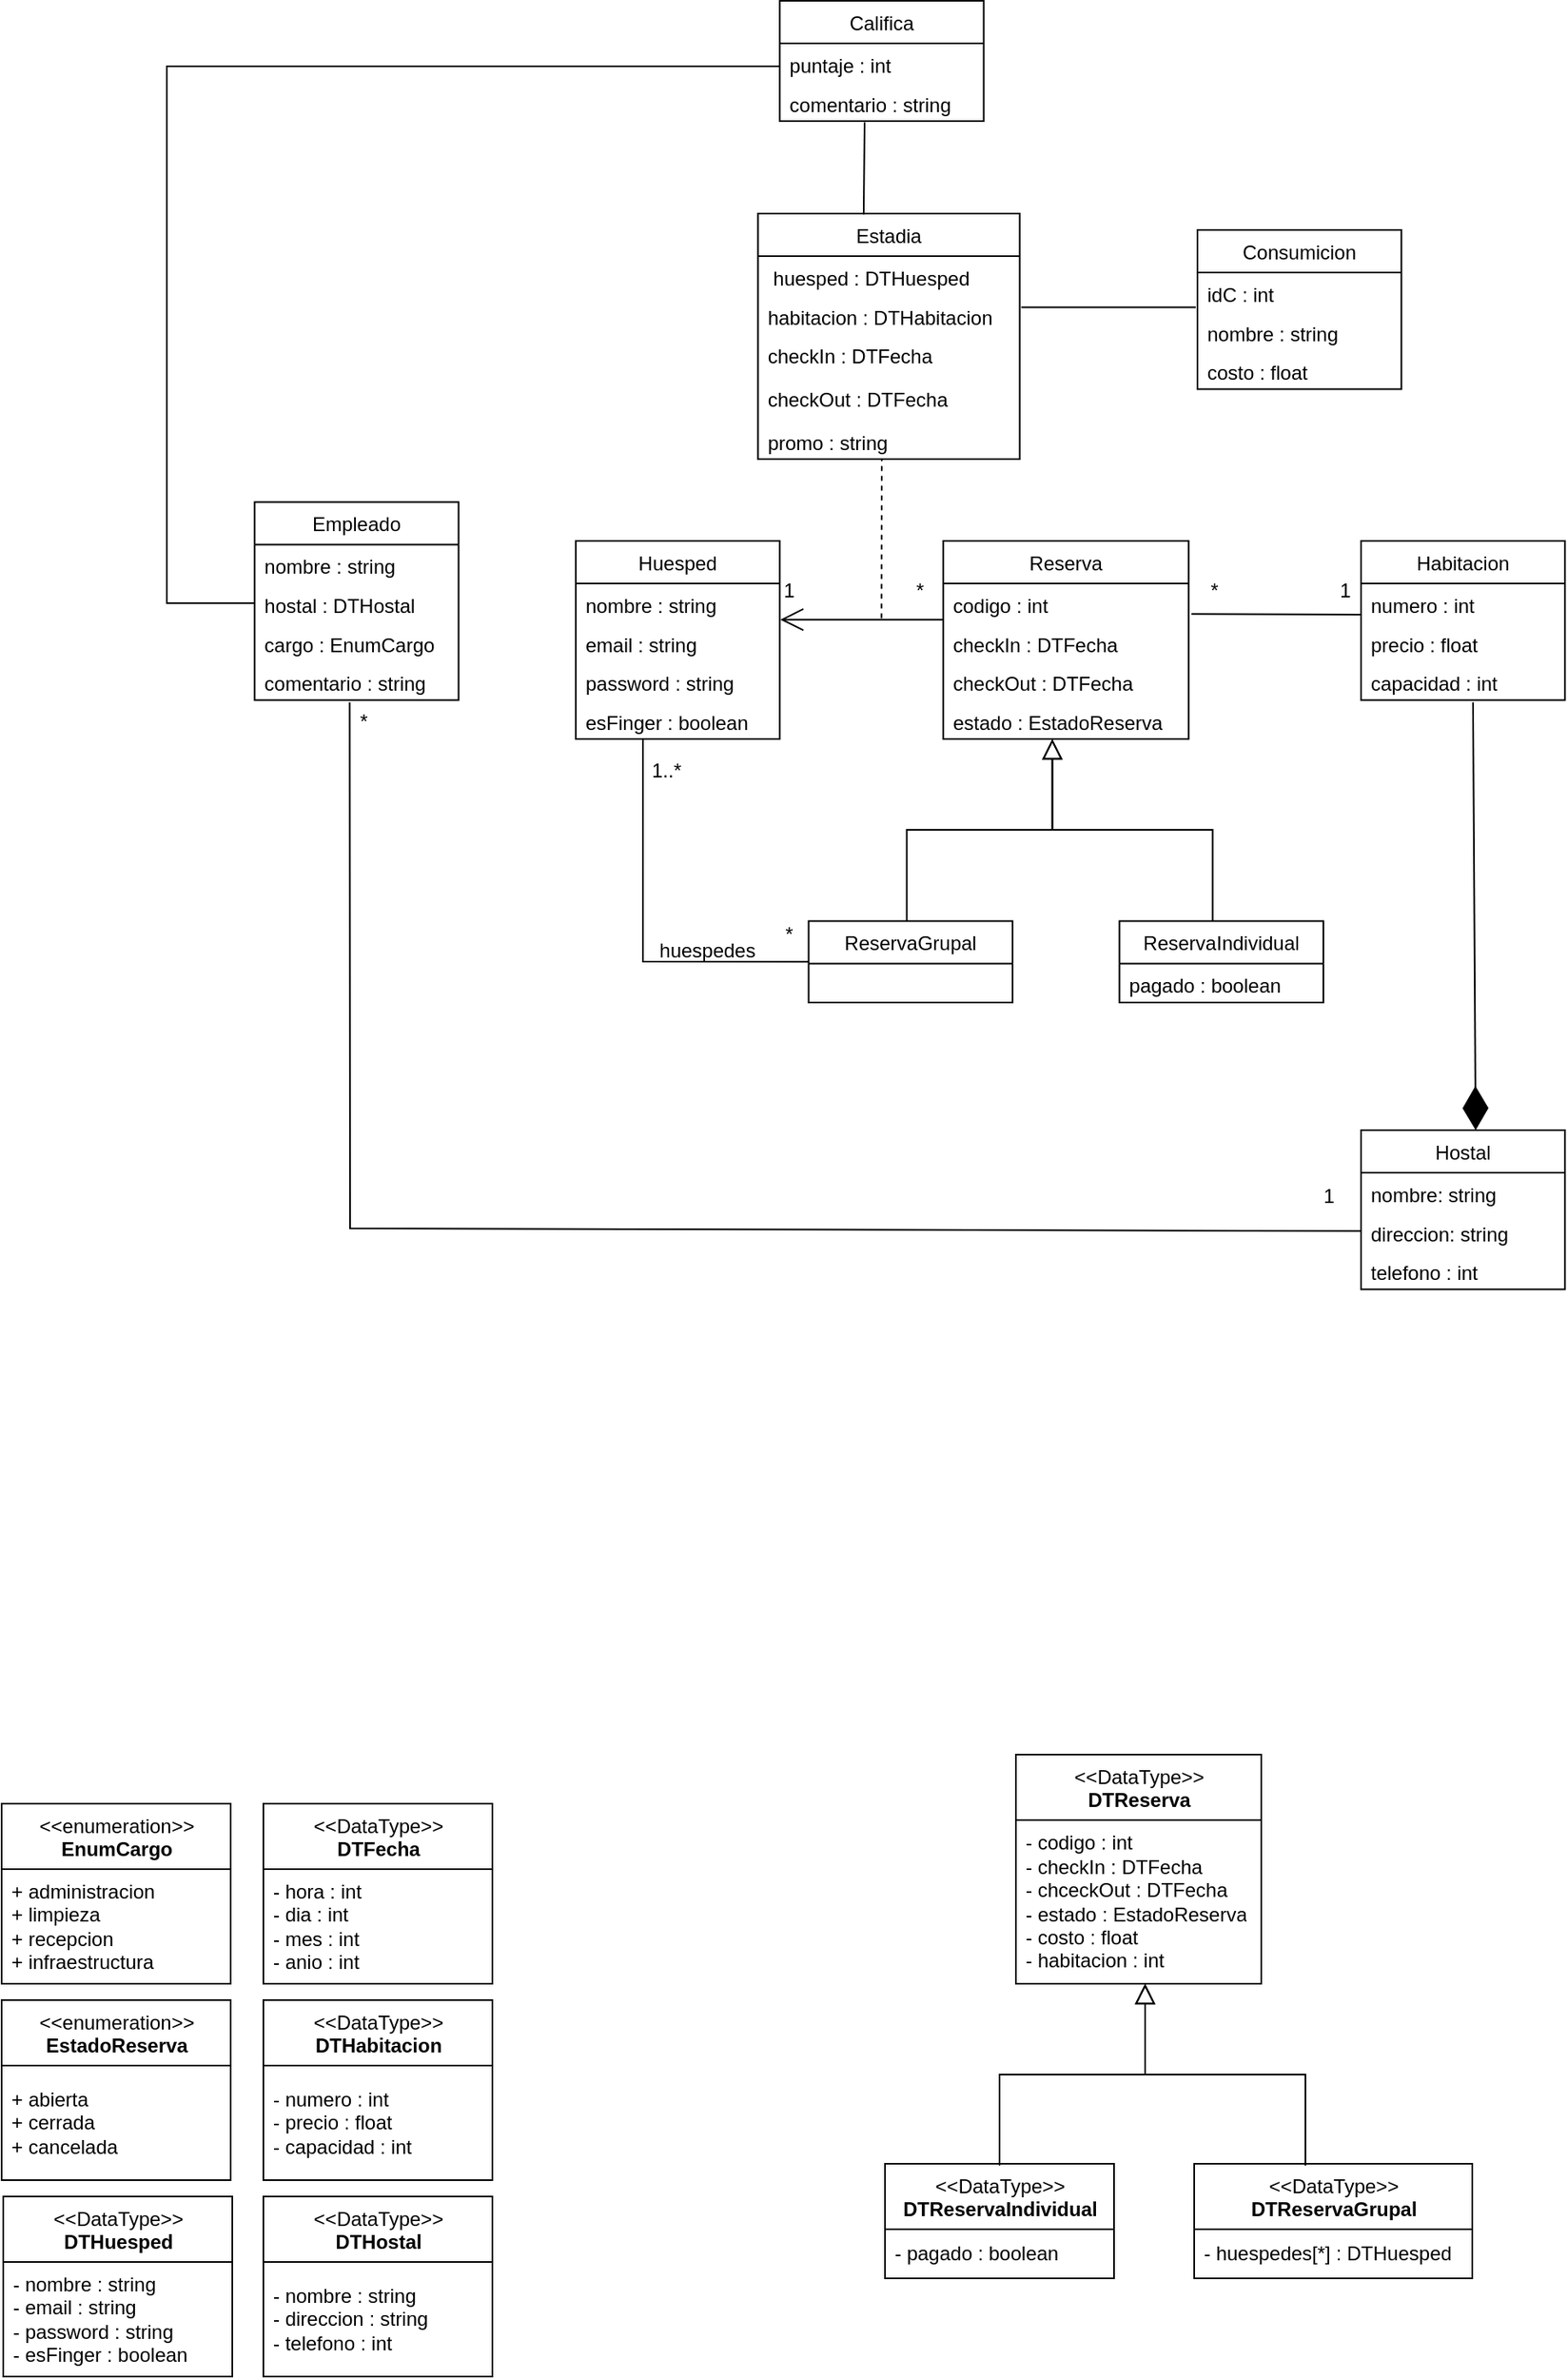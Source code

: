<mxfile version="11.2.4" type="device" pages="1"><diagram id="C5RBs43oDa-KdzZeNtuy" name="Page-1"><mxGraphModel dx="1551" dy="1169" grid="1" gridSize="10" guides="1" tooltips="1" connect="1" arrows="1" fold="1" page="1" pageScale="1" pageWidth="1169" pageHeight="827" math="0" shadow="0"><root><mxCell id="WIyWlLk6GJQsqaUBKTNV-0"/><mxCell id="WIyWlLk6GJQsqaUBKTNV-1" parent="WIyWlLk6GJQsqaUBKTNV-0"/><mxCell id="J6KuxhPzxnFBSm7LSDAW-1" value="&amp;lt;&amp;lt;DataType&amp;gt;&amp;gt;&lt;br&gt;&lt;b&gt;DTReserva&lt;/b&gt;" style="swimlane;fontStyle=0;align=center;verticalAlign=top;childLayout=stackLayout;horizontal=1;startSize=40;horizontalStack=0;resizeParent=1;resizeParentMax=0;resizeLast=0;collapsible=0;marginBottom=0;html=1;" parent="WIyWlLk6GJQsqaUBKTNV-1" vertex="1"><mxGeometry x="709" y="1100" width="150" height="140" as="geometry"/></mxCell><mxCell id="J6KuxhPzxnFBSm7LSDAW-2" value="&lt;div&gt;- codigo : int&lt;/div&gt;&lt;div&gt;- checkIn : DTFecha&lt;/div&gt;&lt;div&gt;- chceckOut : DTFecha&lt;/div&gt;&lt;div&gt;- estado : EstadoReserva&lt;br&gt;&lt;/div&gt;&lt;div&gt;- costo : float&lt;/div&gt;&lt;div&gt;- habitacion : int&lt;br&gt;&lt;/div&gt;" style="text;html=1;strokeColor=none;fillColor=none;align=left;verticalAlign=middle;spacingLeft=4;spacingRight=4;overflow=hidden;rotatable=0;points=[[0,0.5],[1,0.5]];portConstraint=eastwest;" parent="J6KuxhPzxnFBSm7LSDAW-1" vertex="1"><mxGeometry y="40" width="150" height="100" as="geometry"/></mxCell><mxCell id="J6KuxhPzxnFBSm7LSDAW-5" value="&amp;lt;&amp;lt;DataType&amp;gt;&amp;gt;&lt;br&gt;&lt;b&gt;DTReservaIndividual&lt;/b&gt;" style="swimlane;fontStyle=0;align=center;verticalAlign=top;childLayout=stackLayout;horizontal=1;startSize=40;horizontalStack=0;resizeParent=1;resizeParentMax=0;resizeLast=0;collapsible=0;marginBottom=0;html=1;" parent="WIyWlLk6GJQsqaUBKTNV-1" vertex="1"><mxGeometry x="629" y="1350" width="140" height="70" as="geometry"/></mxCell><mxCell id="J6KuxhPzxnFBSm7LSDAW-6" value="- pagado : boolean" style="text;html=1;strokeColor=none;fillColor=none;align=left;verticalAlign=middle;spacingLeft=4;spacingRight=4;overflow=hidden;rotatable=0;points=[[0,0.5],[1,0.5]];portConstraint=eastwest;" parent="J6KuxhPzxnFBSm7LSDAW-5" vertex="1"><mxGeometry y="40" width="140" height="30" as="geometry"/></mxCell><mxCell id="J6KuxhPzxnFBSm7LSDAW-7" value="&amp;lt;&amp;lt;DataType&amp;gt;&amp;gt;&lt;br&gt;&lt;b&gt;DTHabitacion&lt;/b&gt;" style="swimlane;fontStyle=0;align=center;verticalAlign=top;childLayout=stackLayout;horizontal=1;startSize=40;horizontalStack=0;resizeParent=1;resizeParentMax=0;resizeLast=0;collapsible=0;marginBottom=0;html=1;" parent="WIyWlLk6GJQsqaUBKTNV-1" vertex="1"><mxGeometry x="249" y="1250" width="140" height="110" as="geometry"/></mxCell><mxCell id="J6KuxhPzxnFBSm7LSDAW-8" value="&lt;div&gt;- numero : int&lt;/div&gt;&lt;div&gt;- precio : float&lt;/div&gt;&lt;div&gt;- capacidad : int&lt;br&gt;&lt;/div&gt;" style="text;html=1;strokeColor=none;fillColor=none;align=left;verticalAlign=middle;spacingLeft=4;spacingRight=4;overflow=hidden;rotatable=0;points=[[0,0.5],[1,0.5]];portConstraint=eastwest;" parent="J6KuxhPzxnFBSm7LSDAW-7" vertex="1"><mxGeometry y="40" width="140" height="70" as="geometry"/></mxCell><mxCell id="J6KuxhPzxnFBSm7LSDAW-11" value="&amp;lt;&amp;lt;enumeration&amp;gt;&amp;gt;&lt;br&gt;&lt;b&gt;EnumCargo&lt;/b&gt;" style="swimlane;fontStyle=0;align=center;verticalAlign=top;childLayout=stackLayout;horizontal=1;startSize=40;horizontalStack=0;resizeParent=1;resizeParentMax=0;resizeLast=0;collapsible=0;marginBottom=0;html=1;" parent="WIyWlLk6GJQsqaUBKTNV-1" vertex="1"><mxGeometry x="89" y="1130" width="140" height="110" as="geometry"/></mxCell><mxCell id="J6KuxhPzxnFBSm7LSDAW-12" value="&lt;div&gt;+ administracion&lt;/div&gt;&lt;div&gt;+ limpieza&lt;/div&gt;&lt;div&gt;+ recepcion&lt;/div&gt;&lt;div&gt;+ infraestructura&lt;br&gt;&lt;/div&gt;" style="text;html=1;strokeColor=none;fillColor=none;align=left;verticalAlign=middle;spacingLeft=4;spacingRight=4;overflow=hidden;rotatable=0;points=[[0,0.5],[1,0.5]];portConstraint=eastwest;" parent="J6KuxhPzxnFBSm7LSDAW-11" vertex="1"><mxGeometry y="40" width="140" height="70" as="geometry"/></mxCell><mxCell id="J6KuxhPzxnFBSm7LSDAW-13" value="&amp;lt;&amp;lt;enumeration&amp;gt;&amp;gt;&lt;br&gt;&lt;b&gt;EstadoReserva&lt;/b&gt;" style="swimlane;fontStyle=0;align=center;verticalAlign=top;childLayout=stackLayout;horizontal=1;startSize=40;horizontalStack=0;resizeParent=1;resizeParentMax=0;resizeLast=0;collapsible=0;marginBottom=0;html=1;" parent="WIyWlLk6GJQsqaUBKTNV-1" vertex="1"><mxGeometry x="89" y="1250" width="140" height="110" as="geometry"/></mxCell><mxCell id="J6KuxhPzxnFBSm7LSDAW-14" value="+ abierta&lt;div&gt;+ cerrada&lt;/div&gt;&lt;div&gt;+ cancelada&lt;br&gt;&lt;/div&gt;" style="text;html=1;strokeColor=none;fillColor=none;align=left;verticalAlign=middle;spacingLeft=4;spacingRight=4;overflow=hidden;rotatable=0;points=[[0,0.5],[1,0.5]];portConstraint=eastwest;" parent="J6KuxhPzxnFBSm7LSDAW-13" vertex="1"><mxGeometry y="40" width="140" height="70" as="geometry"/></mxCell><mxCell id="J6KuxhPzxnFBSm7LSDAW-15" value="&amp;lt;&amp;lt;DataType&amp;gt;&amp;gt;&lt;br&gt;&lt;b&gt;DTFecha&lt;/b&gt;" style="swimlane;fontStyle=0;align=center;verticalAlign=top;childLayout=stackLayout;horizontal=1;startSize=40;horizontalStack=0;resizeParent=1;resizeParentMax=0;resizeLast=0;collapsible=0;marginBottom=0;html=1;" parent="WIyWlLk6GJQsqaUBKTNV-1" vertex="1"><mxGeometry x="249" y="1130" width="140" height="110" as="geometry"/></mxCell><mxCell id="J6KuxhPzxnFBSm7LSDAW-16" value="&lt;div&gt;- hora : int&lt;/div&gt;&lt;div&gt;- dia : int&lt;/div&gt;&lt;div&gt;- mes : int &lt;/div&gt;&lt;div&gt;- anio : int&lt;br&gt;&lt;/div&gt;" style="text;html=1;strokeColor=none;fillColor=none;align=left;verticalAlign=middle;spacingLeft=4;spacingRight=4;overflow=hidden;rotatable=0;points=[[0,0.5],[1,0.5]];portConstraint=eastwest;" parent="J6KuxhPzxnFBSm7LSDAW-15" vertex="1"><mxGeometry y="40" width="140" height="70" as="geometry"/></mxCell><mxCell id="J6KuxhPzxnFBSm7LSDAW-17" value="&amp;lt;&amp;lt;DataType&amp;gt;&amp;gt;&lt;br&gt;&lt;b&gt;DTHuesped&lt;/b&gt;" style="swimlane;fontStyle=0;align=center;verticalAlign=top;childLayout=stackLayout;horizontal=1;startSize=40;horizontalStack=0;resizeParent=1;resizeParentMax=0;resizeLast=0;collapsible=0;marginBottom=0;html=1;" parent="WIyWlLk6GJQsqaUBKTNV-1" vertex="1"><mxGeometry x="90" y="1370" width="140" height="110" as="geometry"/></mxCell><mxCell id="J6KuxhPzxnFBSm7LSDAW-18" value="&lt;div&gt;- nombre : string&lt;br&gt;&lt;/div&gt;&lt;div&gt;- email : string&lt;/div&gt;&lt;div&gt;- password : string&lt;br&gt;&lt;/div&gt;&lt;div&gt;- esFinger : boolean&lt;br&gt;&lt;/div&gt;" style="text;html=1;strokeColor=none;fillColor=none;align=left;verticalAlign=middle;spacingLeft=4;spacingRight=4;overflow=hidden;rotatable=0;points=[[0,0.5],[1,0.5]];portConstraint=eastwest;" parent="J6KuxhPzxnFBSm7LSDAW-17" vertex="1"><mxGeometry y="40" width="140" height="70" as="geometry"/></mxCell><mxCell id="J6KuxhPzxnFBSm7LSDAW-19" value="&amp;lt;&amp;lt;DataType&amp;gt;&amp;gt;&lt;br&gt;&lt;b&gt;DTReservaGrupal&lt;/b&gt;" style="swimlane;fontStyle=0;align=center;verticalAlign=top;childLayout=stackLayout;horizontal=1;startSize=40;horizontalStack=0;resizeParent=1;resizeParentMax=0;resizeLast=0;collapsible=0;marginBottom=0;html=1;" parent="WIyWlLk6GJQsqaUBKTNV-1" vertex="1"><mxGeometry x="818" y="1350" width="170" height="70" as="geometry"/></mxCell><mxCell id="J6KuxhPzxnFBSm7LSDAW-20" value="- huespedes[*] : DTHuesped" style="text;html=1;strokeColor=none;fillColor=none;align=left;verticalAlign=middle;spacingLeft=4;spacingRight=4;overflow=hidden;rotatable=0;points=[[0,0.5],[1,0.5]];portConstraint=eastwest;" parent="J6KuxhPzxnFBSm7LSDAW-19" vertex="1"><mxGeometry y="40" width="170" height="30" as="geometry"/></mxCell><mxCell id="J6KuxhPzxnFBSm7LSDAW-21" value="" style="endArrow=block;endSize=10;endFill=0;shadow=0;strokeWidth=1;rounded=0;edgeStyle=elbowEdgeStyle;elbow=vertical;" parent="WIyWlLk6GJQsqaUBKTNV-1" edge="1"><mxGeometry width="160" relative="1" as="geometry"><mxPoint x="699.003" y="1351.152" as="sourcePoint"/><mxPoint x="788" y="1240" as="targetPoint"/></mxGeometry></mxCell><mxCell id="J6KuxhPzxnFBSm7LSDAW-22" value="" style="endArrow=block;endSize=10;endFill=0;shadow=0;strokeWidth=1;rounded=0;edgeStyle=elbowEdgeStyle;elbow=vertical;" parent="WIyWlLk6GJQsqaUBKTNV-1" edge="1"><mxGeometry width="160" relative="1" as="geometry"><mxPoint x="885.99" y="1351.152" as="sourcePoint"/><mxPoint x="788" y="1240" as="targetPoint"/></mxGeometry></mxCell><mxCell id="J6KuxhPzxnFBSm7LSDAW-41" value="&amp;lt;&amp;lt;DataType&amp;gt;&amp;gt;&lt;br&gt;&lt;b&gt;DTHostal&lt;/b&gt;" style="swimlane;fontStyle=0;align=center;verticalAlign=top;childLayout=stackLayout;horizontal=1;startSize=40;horizontalStack=0;resizeParent=1;resizeParentMax=0;resizeLast=0;collapsible=0;marginBottom=0;html=1;" parent="WIyWlLk6GJQsqaUBKTNV-1" vertex="1"><mxGeometry x="249" y="1370" width="140" height="110" as="geometry"/></mxCell><mxCell id="J6KuxhPzxnFBSm7LSDAW-42" value="&lt;div&gt;- nombre : string&lt;br&gt;&lt;/div&gt;&lt;div&gt;- direccion : string&lt;br&gt;&lt;/div&gt;&lt;div&gt;- telefono : int&lt;br&gt;&lt;/div&gt;" style="text;html=1;strokeColor=none;fillColor=none;align=left;verticalAlign=middle;spacingLeft=4;spacingRight=4;overflow=hidden;rotatable=0;points=[[0,0.5],[1,0.5]];portConstraint=eastwest;" parent="J6KuxhPzxnFBSm7LSDAW-41" vertex="1"><mxGeometry y="40" width="140" height="70" as="geometry"/></mxCell><mxCell id="iaFbkki4OBXiqZeMSqBZ-303" value="" style="endArrow=block;endSize=10;endFill=0;shadow=0;strokeWidth=1;rounded=0;edgeStyle=elbowEdgeStyle;elbow=vertical;" edge="1" parent="WIyWlLk6GJQsqaUBKTNV-1"><mxGeometry width="160" relative="1" as="geometry"><mxPoint x="642.293" y="590.712" as="sourcePoint"/><mxPoint x="731.29" y="479.56" as="targetPoint"/></mxGeometry></mxCell><mxCell id="iaFbkki4OBXiqZeMSqBZ-304" value="" style="endArrow=block;endSize=10;endFill=0;shadow=0;strokeWidth=1;rounded=0;edgeStyle=elbowEdgeStyle;elbow=vertical;" edge="1" parent="WIyWlLk6GJQsqaUBKTNV-1"><mxGeometry width="160" relative="1" as="geometry"><mxPoint x="829.28" y="590.712" as="sourcePoint"/><mxPoint x="731.29" y="479.56" as="targetPoint"/></mxGeometry></mxCell><mxCell id="iaFbkki4OBXiqZeMSqBZ-305" value="ReservaIndividual" style="swimlane;fontStyle=0;childLayout=stackLayout;horizontal=1;startSize=26;fillColor=none;horizontalStack=0;resizeParent=1;resizeParentMax=0;resizeLast=0;collapsible=1;marginBottom=0;" vertex="1" parent="WIyWlLk6GJQsqaUBKTNV-1"><mxGeometry x="772.291" y="590.712" width="124.658" height="49.767" as="geometry"/></mxCell><mxCell id="iaFbkki4OBXiqZeMSqBZ-306" value="pagado : boolean" style="text;strokeColor=none;fillColor=none;align=left;verticalAlign=top;spacingLeft=4;spacingRight=4;overflow=hidden;rotatable=0;points=[[0,0.5],[1,0.5]];portConstraint=eastwest;" vertex="1" parent="iaFbkki4OBXiqZeMSqBZ-305"><mxGeometry y="26" width="124.658" height="23.767" as="geometry"/></mxCell><mxCell id="iaFbkki4OBXiqZeMSqBZ-307" value="Califica" style="swimlane;fontStyle=0;childLayout=stackLayout;horizontal=1;startSize=26;fillColor=none;horizontalStack=0;resizeParent=1;resizeParentMax=0;resizeLast=0;collapsible=1;marginBottom=0;" vertex="1" parent="WIyWlLk6GJQsqaUBKTNV-1"><mxGeometry x="564.66" y="28.5" width="124.658" height="73.533" as="geometry"/></mxCell><mxCell id="iaFbkki4OBXiqZeMSqBZ-308" value="puntaje : int" style="text;strokeColor=none;fillColor=none;align=left;verticalAlign=top;spacingLeft=4;spacingRight=4;overflow=hidden;rotatable=0;points=[[0,0.5],[1,0.5]];portConstraint=eastwest;" vertex="1" parent="iaFbkki4OBXiqZeMSqBZ-307"><mxGeometry y="26" width="124.658" height="23.767" as="geometry"/></mxCell><mxCell id="iaFbkki4OBXiqZeMSqBZ-309" value="comentario : string" style="text;strokeColor=none;fillColor=none;align=left;verticalAlign=top;spacingLeft=4;spacingRight=4;overflow=hidden;rotatable=0;points=[[0,0.5],[1,0.5]];portConstraint=eastwest;" vertex="1" parent="iaFbkki4OBXiqZeMSqBZ-307"><mxGeometry y="49.767" width="124.658" height="23.767" as="geometry"/></mxCell><mxCell id="iaFbkki4OBXiqZeMSqBZ-310" value="ReservaGrupal" style="swimlane;fontStyle=0;childLayout=stackLayout;horizontal=1;startSize=26;fillColor=none;horizontalStack=0;resizeParent=1;resizeParentMax=0;resizeLast=0;collapsible=1;marginBottom=0;" vertex="1" parent="WIyWlLk6GJQsqaUBKTNV-1"><mxGeometry x="582.295" y="590.712" width="124.658" height="49.767" as="geometry"/></mxCell><mxCell id="iaFbkki4OBXiqZeMSqBZ-311" value="Reserva" style="swimlane;fontStyle=0;childLayout=stackLayout;horizontal=1;startSize=26;fillColor=none;horizontalStack=0;resizeParent=1;resizeParentMax=0;resizeLast=0;collapsible=1;marginBottom=0;" vertex="1" parent="WIyWlLk6GJQsqaUBKTNV-1"><mxGeometry x="664.62" y="358.496" width="150" height="121.066" as="geometry"/></mxCell><mxCell id="iaFbkki4OBXiqZeMSqBZ-312" value="codigo : int" style="text;strokeColor=none;fillColor=none;align=left;verticalAlign=top;spacingLeft=4;spacingRight=4;overflow=hidden;rotatable=0;points=[[0,0.5],[1,0.5]];portConstraint=eastwest;" vertex="1" parent="iaFbkki4OBXiqZeMSqBZ-311"><mxGeometry y="26" width="150" height="23.767" as="geometry"/></mxCell><mxCell id="iaFbkki4OBXiqZeMSqBZ-313" value="checkIn : DTFecha" style="text;strokeColor=none;fillColor=none;align=left;verticalAlign=top;spacingLeft=4;spacingRight=4;overflow=hidden;rotatable=0;points=[[0,0.5],[1,0.5]];portConstraint=eastwest;" vertex="1" parent="iaFbkki4OBXiqZeMSqBZ-311"><mxGeometry y="49.767" width="150" height="23.767" as="geometry"/></mxCell><mxCell id="iaFbkki4OBXiqZeMSqBZ-314" value="checkOut : DTFecha" style="text;strokeColor=none;fillColor=none;align=left;verticalAlign=top;spacingLeft=4;spacingRight=4;overflow=hidden;rotatable=0;points=[[0,0.5],[1,0.5]];portConstraint=eastwest;" vertex="1" parent="iaFbkki4OBXiqZeMSqBZ-311"><mxGeometry y="73.533" width="150" height="23.767" as="geometry"/></mxCell><mxCell id="iaFbkki4OBXiqZeMSqBZ-315" value="estado : EstadoReserva" style="text;strokeColor=none;fillColor=none;align=left;verticalAlign=top;spacingLeft=4;spacingRight=4;overflow=hidden;rotatable=0;points=[[0,0.5],[1,0.5]];portConstraint=eastwest;" vertex="1" parent="iaFbkki4OBXiqZeMSqBZ-311"><mxGeometry y="97.3" width="150" height="23.767" as="geometry"/></mxCell><mxCell id="iaFbkki4OBXiqZeMSqBZ-316" value="Huesped" style="swimlane;fontStyle=0;childLayout=stackLayout;horizontal=1;startSize=26;fillColor=none;horizontalStack=0;resizeParent=1;resizeParentMax=0;resizeLast=0;collapsible=1;marginBottom=0;" vertex="1" parent="WIyWlLk6GJQsqaUBKTNV-1"><mxGeometry x="440.0" y="358.496" width="124.658" height="121.066" as="geometry"/></mxCell><mxCell id="iaFbkki4OBXiqZeMSqBZ-317" value="nombre : string" style="text;strokeColor=none;fillColor=none;align=left;verticalAlign=top;spacingLeft=4;spacingRight=4;overflow=hidden;rotatable=0;points=[[0,0.5],[1,0.5]];portConstraint=eastwest;" vertex="1" parent="iaFbkki4OBXiqZeMSqBZ-316"><mxGeometry y="26" width="124.658" height="23.767" as="geometry"/></mxCell><mxCell id="iaFbkki4OBXiqZeMSqBZ-318" value="email : string" style="text;strokeColor=none;fillColor=none;align=left;verticalAlign=top;spacingLeft=4;spacingRight=4;overflow=hidden;rotatable=0;points=[[0,0.5],[1,0.5]];portConstraint=eastwest;" vertex="1" parent="iaFbkki4OBXiqZeMSqBZ-316"><mxGeometry y="49.767" width="124.658" height="23.767" as="geometry"/></mxCell><mxCell id="iaFbkki4OBXiqZeMSqBZ-319" value="password : string" style="text;strokeColor=none;fillColor=none;align=left;verticalAlign=top;spacingLeft=4;spacingRight=4;overflow=hidden;rotatable=0;points=[[0,0.5],[1,0.5]];portConstraint=eastwest;" vertex="1" parent="iaFbkki4OBXiqZeMSqBZ-316"><mxGeometry y="73.533" width="124.658" height="23.767" as="geometry"/></mxCell><mxCell id="iaFbkki4OBXiqZeMSqBZ-320" value="esFinger : boolean" style="text;strokeColor=none;fillColor=none;align=left;verticalAlign=top;spacingLeft=4;spacingRight=4;overflow=hidden;rotatable=0;points=[[0,0.5],[1,0.5]];portConstraint=eastwest;" vertex="1" parent="iaFbkki4OBXiqZeMSqBZ-316"><mxGeometry y="97.3" width="124.658" height="23.767" as="geometry"/></mxCell><mxCell id="iaFbkki4OBXiqZeMSqBZ-321" value="" style="endArrow=open;endFill=1;endSize=12;html=1;rounded=0;" edge="1" parent="WIyWlLk6GJQsqaUBKTNV-1"><mxGeometry width="160" relative="1" as="geometry"><mxPoint x="665" y="406.59" as="sourcePoint"/><mxPoint x="565" y="406.59" as="targetPoint"/></mxGeometry></mxCell><mxCell id="iaFbkki4OBXiqZeMSqBZ-322" value="Estadia" style="swimlane;fontStyle=0;childLayout=stackLayout;horizontal=1;startSize=26;fillColor=none;horizontalStack=0;resizeParent=1;resizeParentMax=0;resizeLast=0;collapsible=1;marginBottom=0;" vertex="1" parent="WIyWlLk6GJQsqaUBKTNV-1"><mxGeometry x="551.33" y="158.5" width="160" height="149.997" as="geometry"/></mxCell><mxCell id="iaFbkki4OBXiqZeMSqBZ-323" value=" huesped : DTHuesped" style="text;strokeColor=none;fillColor=none;align=left;verticalAlign=top;spacingLeft=4;spacingRight=4;overflow=hidden;rotatable=0;points=[[0,0.5],[1,0.5]];portConstraint=eastwest;" vertex="1" parent="iaFbkki4OBXiqZeMSqBZ-322"><mxGeometry y="26" width="160" height="23.77" as="geometry"/></mxCell><mxCell id="iaFbkki4OBXiqZeMSqBZ-324" value="habitacion : DTHabitacion" style="text;strokeColor=none;fillColor=none;align=left;verticalAlign=top;spacingLeft=4;spacingRight=4;overflow=hidden;rotatable=0;points=[[0,0.5],[1,0.5]];portConstraint=eastwest;" vertex="1" parent="iaFbkki4OBXiqZeMSqBZ-322"><mxGeometry y="49.77" width="160" height="23.767" as="geometry"/></mxCell><mxCell id="iaFbkki4OBXiqZeMSqBZ-325" value="checkIn : DTFecha&#10;&#10;" style="text;strokeColor=none;fillColor=none;align=left;verticalAlign=top;spacingLeft=4;spacingRight=4;overflow=hidden;rotatable=0;points=[[0,0.5],[1,0.5]];portConstraint=eastwest;" vertex="1" parent="iaFbkki4OBXiqZeMSqBZ-322"><mxGeometry y="73.537" width="160" height="26.46" as="geometry"/></mxCell><mxCell id="iaFbkki4OBXiqZeMSqBZ-326" value="checkOut : DTFecha" style="text;strokeColor=none;fillColor=none;align=left;verticalAlign=top;spacingLeft=4;spacingRight=4;overflow=hidden;rotatable=0;points=[[0,0.5],[1,0.5]];portConstraint=eastwest;" vertex="1" parent="iaFbkki4OBXiqZeMSqBZ-322"><mxGeometry y="99.997" width="160" height="26.46" as="geometry"/></mxCell><mxCell id="iaFbkki4OBXiqZeMSqBZ-327" value="promo : string" style="text;strokeColor=none;fillColor=none;align=left;verticalAlign=top;spacingLeft=4;spacingRight=4;overflow=hidden;rotatable=0;points=[[0,0.5],[1,0.5]];portConstraint=eastwest;" vertex="1" parent="iaFbkki4OBXiqZeMSqBZ-322"><mxGeometry y="126.457" width="160" height="23.54" as="geometry"/></mxCell><mxCell id="iaFbkki4OBXiqZeMSqBZ-328" value="" style="endArrow=none;dashed=1;html=1;rounded=0;" edge="1" parent="WIyWlLk6GJQsqaUBKTNV-1"><mxGeometry width="50" height="50" relative="1" as="geometry"><mxPoint x="626.83" y="405.8" as="sourcePoint"/><mxPoint x="627" y="308.5" as="targetPoint"/></mxGeometry></mxCell><mxCell id="iaFbkki4OBXiqZeMSqBZ-329" value="Empleado" style="swimlane;fontStyle=0;childLayout=stackLayout;horizontal=1;startSize=26;fillColor=none;horizontalStack=0;resizeParent=1;resizeParentMax=0;resizeLast=0;collapsible=1;marginBottom=0;" vertex="1" parent="WIyWlLk6GJQsqaUBKTNV-1"><mxGeometry x="243.655" y="334.732" width="124.658" height="121.066" as="geometry"/></mxCell><mxCell id="iaFbkki4OBXiqZeMSqBZ-330" value="nombre : string" style="text;strokeColor=none;fillColor=none;align=left;verticalAlign=top;spacingLeft=4;spacingRight=4;overflow=hidden;rotatable=0;points=[[0,0.5],[1,0.5]];portConstraint=eastwest;" vertex="1" parent="iaFbkki4OBXiqZeMSqBZ-329"><mxGeometry y="26" width="124.658" height="23.767" as="geometry"/></mxCell><mxCell id="iaFbkki4OBXiqZeMSqBZ-331" value="hostal : DTHostal" style="text;strokeColor=none;fillColor=none;align=left;verticalAlign=top;spacingLeft=4;spacingRight=4;overflow=hidden;rotatable=0;points=[[0,0.5],[1,0.5]];portConstraint=eastwest;" vertex="1" parent="iaFbkki4OBXiqZeMSqBZ-329"><mxGeometry y="49.767" width="124.658" height="23.767" as="geometry"/></mxCell><mxCell id="iaFbkki4OBXiqZeMSqBZ-332" value="cargo : EnumCargo" style="text;strokeColor=none;fillColor=none;align=left;verticalAlign=top;spacingLeft=4;spacingRight=4;overflow=hidden;rotatable=0;points=[[0,0.5],[1,0.5]];portConstraint=eastwest;" vertex="1" parent="iaFbkki4OBXiqZeMSqBZ-329"><mxGeometry y="73.533" width="124.658" height="23.767" as="geometry"/></mxCell><mxCell id="iaFbkki4OBXiqZeMSqBZ-333" value="comentario : string" style="text;strokeColor=none;fillColor=none;align=left;verticalAlign=top;spacingLeft=4;spacingRight=4;overflow=hidden;rotatable=0;points=[[0,0.5],[1,0.5]];portConstraint=eastwest;" vertex="1" parent="iaFbkki4OBXiqZeMSqBZ-329"><mxGeometry y="97.3" width="124.658" height="23.767" as="geometry"/></mxCell><mxCell id="iaFbkki4OBXiqZeMSqBZ-334" value="" style="endArrow=none;html=1;rounded=0;exitX=0.404;exitY=0.004;exitDx=0;exitDy=0;exitPerimeter=0;entryX=0.416;entryY=1.032;entryDx=0;entryDy=0;entryPerimeter=0;" edge="1" parent="WIyWlLk6GJQsqaUBKTNV-1" source="iaFbkki4OBXiqZeMSqBZ-322" target="iaFbkki4OBXiqZeMSqBZ-309"><mxGeometry width="50" height="50" relative="1" as="geometry"><mxPoint x="456" y="145.8" as="sourcePoint"/><mxPoint x="507" y="78.5" as="targetPoint"/></mxGeometry></mxCell><mxCell id="iaFbkki4OBXiqZeMSqBZ-335" value="" style="endArrow=none;html=1;rounded=0;" edge="1" parent="WIyWlLk6GJQsqaUBKTNV-1" source="iaFbkki4OBXiqZeMSqBZ-331"><mxGeometry width="50" height="50" relative="1" as="geometry"><mxPoint x="131" y="378.5" as="sourcePoint"/><mxPoint x="564.66" y="68.5" as="targetPoint"/><Array as="points"><mxPoint x="190" y="396.5"/><mxPoint x="190" y="68.5"/></Array></mxGeometry></mxCell><mxCell id="iaFbkki4OBXiqZeMSqBZ-336" value="" style="endArrow=none;html=1;rounded=0;exitX=0;exitY=0.5;exitDx=0;exitDy=0;entryX=0.329;entryY=0.997;entryDx=0;entryDy=0;entryPerimeter=0;" edge="1" parent="WIyWlLk6GJQsqaUBKTNV-1" source="iaFbkki4OBXiqZeMSqBZ-310" target="iaFbkki4OBXiqZeMSqBZ-320"><mxGeometry width="50" height="50" relative="1" as="geometry"><mxPoint x="341" y="509.56" as="sourcePoint"/><mxPoint x="391" y="459.56" as="targetPoint"/><Array as="points"><mxPoint x="481" y="615.5"/></Array></mxGeometry></mxCell><mxCell id="iaFbkki4OBXiqZeMSqBZ-337" value="huespedes" style="text;html=1;align=center;verticalAlign=middle;resizable=0;points=[];autosize=1;strokeColor=none;fillColor=none;" vertex="1" parent="WIyWlLk6GJQsqaUBKTNV-1"><mxGeometry x="480" y="598.5" width="80" height="20" as="geometry"/></mxCell><mxCell id="iaFbkki4OBXiqZeMSqBZ-338" value="1..*" style="text;html=1;align=center;verticalAlign=middle;resizable=0;points=[];autosize=1;strokeColor=none;fillColor=none;" vertex="1" parent="WIyWlLk6GJQsqaUBKTNV-1"><mxGeometry x="480" y="488.5" width="30" height="20" as="geometry"/></mxCell><mxCell id="iaFbkki4OBXiqZeMSqBZ-339" value="Habitacion" style="swimlane;fontStyle=0;childLayout=stackLayout;horizontal=1;startSize=26;fillColor=none;horizontalStack=0;resizeParent=1;resizeParentMax=0;resizeLast=0;collapsible=1;marginBottom=0;" vertex="1" parent="WIyWlLk6GJQsqaUBKTNV-1"><mxGeometry x="920.004" y="358.502" width="124.658" height="97.3" as="geometry"/></mxCell><mxCell id="iaFbkki4OBXiqZeMSqBZ-340" value="numero : int&#10;" style="text;strokeColor=none;fillColor=none;align=left;verticalAlign=top;spacingLeft=4;spacingRight=4;overflow=hidden;rotatable=0;points=[[0,0.5],[1,0.5]];portConstraint=eastwest;" vertex="1" parent="iaFbkki4OBXiqZeMSqBZ-339"><mxGeometry y="26" width="124.658" height="23.767" as="geometry"/></mxCell><mxCell id="iaFbkki4OBXiqZeMSqBZ-341" value="precio : float" style="text;strokeColor=none;fillColor=none;align=left;verticalAlign=top;spacingLeft=4;spacingRight=4;overflow=hidden;rotatable=0;points=[[0,0.5],[1,0.5]];portConstraint=eastwest;" vertex="1" parent="iaFbkki4OBXiqZeMSqBZ-339"><mxGeometry y="49.767" width="124.658" height="23.767" as="geometry"/></mxCell><mxCell id="iaFbkki4OBXiqZeMSqBZ-342" value="capacidad : int" style="text;strokeColor=none;fillColor=none;align=left;verticalAlign=top;spacingLeft=4;spacingRight=4;overflow=hidden;rotatable=0;points=[[0,0.5],[1,0.5]];portConstraint=eastwest;" vertex="1" parent="iaFbkki4OBXiqZeMSqBZ-339"><mxGeometry y="73.533" width="124.658" height="23.767" as="geometry"/></mxCell><mxCell id="iaFbkki4OBXiqZeMSqBZ-343" value="Hostal" style="swimlane;fontStyle=0;childLayout=stackLayout;horizontal=1;startSize=26;fillColor=none;horizontalStack=0;resizeParent=1;resizeParentMax=0;resizeLast=0;collapsible=1;marginBottom=0;" vertex="1" parent="WIyWlLk6GJQsqaUBKTNV-1"><mxGeometry x="920" y="718.498" width="124.658" height="97.3" as="geometry"/></mxCell><mxCell id="iaFbkki4OBXiqZeMSqBZ-344" value="nombre: string" style="text;strokeColor=none;fillColor=none;align=left;verticalAlign=top;spacingLeft=4;spacingRight=4;overflow=hidden;rotatable=0;points=[[0,0.5],[1,0.5]];portConstraint=eastwest;" vertex="1" parent="iaFbkki4OBXiqZeMSqBZ-343"><mxGeometry y="26" width="124.658" height="23.767" as="geometry"/></mxCell><mxCell id="iaFbkki4OBXiqZeMSqBZ-345" value="direccion: string" style="text;strokeColor=none;fillColor=none;align=left;verticalAlign=top;spacingLeft=4;spacingRight=4;overflow=hidden;rotatable=0;points=[[0,0.5],[1,0.5]];portConstraint=eastwest;" vertex="1" parent="iaFbkki4OBXiqZeMSqBZ-343"><mxGeometry y="49.767" width="124.658" height="23.767" as="geometry"/></mxCell><mxCell id="iaFbkki4OBXiqZeMSqBZ-346" value="telefono : int" style="text;strokeColor=none;fillColor=none;align=left;verticalAlign=top;spacingLeft=4;spacingRight=4;overflow=hidden;rotatable=0;points=[[0,0.5],[1,0.5]];portConstraint=eastwest;" vertex="1" parent="iaFbkki4OBXiqZeMSqBZ-343"><mxGeometry y="73.533" width="124.658" height="23.767" as="geometry"/></mxCell><mxCell id="iaFbkki4OBXiqZeMSqBZ-347" value="" style="endArrow=diamondThin;endFill=1;endSize=24;html=1;rounded=0;entryX=0.562;entryY=0;entryDx=0;entryDy=0;entryPerimeter=0;exitX=0.549;exitY=1.057;exitDx=0;exitDy=0;exitPerimeter=0;" edge="1" parent="WIyWlLk6GJQsqaUBKTNV-1" source="iaFbkki4OBXiqZeMSqBZ-342" target="iaFbkki4OBXiqZeMSqBZ-343"><mxGeometry width="160" relative="1" as="geometry"><mxPoint x="890" y="558.5" as="sourcePoint"/><mxPoint x="1050" y="558.5" as="targetPoint"/></mxGeometry></mxCell><mxCell id="iaFbkki4OBXiqZeMSqBZ-348" value="" style="endArrow=none;html=1;rounded=0;exitX=1.011;exitY=0.786;exitDx=0;exitDy=0;exitPerimeter=0;" edge="1" parent="WIyWlLk6GJQsqaUBKTNV-1" source="iaFbkki4OBXiqZeMSqBZ-312"><mxGeometry width="50" height="50" relative="1" as="geometry"><mxPoint x="800" y="403.5" as="sourcePoint"/><mxPoint x="920" y="403.5" as="targetPoint"/></mxGeometry></mxCell><mxCell id="iaFbkki4OBXiqZeMSqBZ-349" value="" style="endArrow=none;html=1;rounded=0;entryX=0.466;entryY=1.058;entryDx=0;entryDy=0;entryPerimeter=0;exitX=0;exitY=0.5;exitDx=0;exitDy=0;" edge="1" parent="WIyWlLk6GJQsqaUBKTNV-1" source="iaFbkki4OBXiqZeMSqBZ-345" target="iaFbkki4OBXiqZeMSqBZ-333"><mxGeometry width="50" height="50" relative="1" as="geometry"><mxPoint x="300" y="688.5" as="sourcePoint"/><mxPoint x="350" y="638.5" as="targetPoint"/><Array as="points"><mxPoint x="302" y="778.5"/></Array></mxGeometry></mxCell><mxCell id="iaFbkki4OBXiqZeMSqBZ-350" value="Consumicion" style="swimlane;fontStyle=0;childLayout=stackLayout;horizontal=1;startSize=26;fillColor=none;horizontalStack=0;resizeParent=1;resizeParentMax=0;resizeLast=0;collapsible=1;marginBottom=0;" vertex="1" parent="WIyWlLk6GJQsqaUBKTNV-1"><mxGeometry x="820" y="168.5" width="124.658" height="97.3" as="geometry"/></mxCell><mxCell id="iaFbkki4OBXiqZeMSqBZ-351" value="idC : int" style="text;strokeColor=none;fillColor=none;align=left;verticalAlign=top;spacingLeft=4;spacingRight=4;overflow=hidden;rotatable=0;points=[[0,0.5],[1,0.5]];portConstraint=eastwest;" vertex="1" parent="iaFbkki4OBXiqZeMSqBZ-350"><mxGeometry y="26" width="124.658" height="23.767" as="geometry"/></mxCell><mxCell id="iaFbkki4OBXiqZeMSqBZ-352" value="nombre : string" style="text;strokeColor=none;fillColor=none;align=left;verticalAlign=top;spacingLeft=4;spacingRight=4;overflow=hidden;rotatable=0;points=[[0,0.5],[1,0.5]];portConstraint=eastwest;" vertex="1" parent="iaFbkki4OBXiqZeMSqBZ-350"><mxGeometry y="49.767" width="124.658" height="23.767" as="geometry"/></mxCell><mxCell id="iaFbkki4OBXiqZeMSqBZ-353" value="costo : float" style="text;strokeColor=none;fillColor=none;align=left;verticalAlign=top;spacingLeft=4;spacingRight=4;overflow=hidden;rotatable=0;points=[[0,0.5],[1,0.5]];portConstraint=eastwest;" vertex="1" parent="iaFbkki4OBXiqZeMSqBZ-350"><mxGeometry y="73.533" width="124.658" height="23.767" as="geometry"/></mxCell><mxCell id="iaFbkki4OBXiqZeMSqBZ-354" value="" style="endArrow=none;html=1;rounded=0;exitX=1.006;exitY=0.313;exitDx=0;exitDy=0;exitPerimeter=0;" edge="1" parent="WIyWlLk6GJQsqaUBKTNV-1" source="iaFbkki4OBXiqZeMSqBZ-324"><mxGeometry width="50" height="50" relative="1" as="geometry"><mxPoint x="690" y="215.5" as="sourcePoint"/><mxPoint x="819" y="215.8" as="targetPoint"/></mxGeometry></mxCell><mxCell id="iaFbkki4OBXiqZeMSqBZ-355" value="*" style="text;html=1;align=center;verticalAlign=middle;resizable=0;points=[];autosize=1;strokeColor=none;fillColor=none;" vertex="1" parent="WIyWlLk6GJQsqaUBKTNV-1"><mxGeometry x="560" y="588.5" width="20" height="20" as="geometry"/></mxCell><mxCell id="iaFbkki4OBXiqZeMSqBZ-356" value="1" style="text;html=1;align=center;verticalAlign=middle;resizable=0;points=[];autosize=1;strokeColor=none;fillColor=none;" vertex="1" parent="WIyWlLk6GJQsqaUBKTNV-1"><mxGeometry x="560" y="378.5" width="20" height="20" as="geometry"/></mxCell><mxCell id="iaFbkki4OBXiqZeMSqBZ-357" value="*" style="text;html=1;align=center;verticalAlign=middle;resizable=0;points=[];autosize=1;strokeColor=none;fillColor=none;" vertex="1" parent="WIyWlLk6GJQsqaUBKTNV-1"><mxGeometry x="640" y="378.5" width="20" height="20" as="geometry"/></mxCell><mxCell id="iaFbkki4OBXiqZeMSqBZ-358" value="*" style="text;html=1;align=center;verticalAlign=middle;resizable=0;points=[];autosize=1;strokeColor=none;fillColor=none;" vertex="1" parent="WIyWlLk6GJQsqaUBKTNV-1"><mxGeometry x="820" y="378.5" width="20" height="20" as="geometry"/></mxCell><mxCell id="iaFbkki4OBXiqZeMSqBZ-359" value="1" style="text;html=1;align=center;verticalAlign=middle;resizable=0;points=[];autosize=1;strokeColor=none;fillColor=none;" vertex="1" parent="WIyWlLk6GJQsqaUBKTNV-1"><mxGeometry x="900" y="378.5" width="20" height="20" as="geometry"/></mxCell><mxCell id="iaFbkki4OBXiqZeMSqBZ-360" value="*" style="text;html=1;align=center;verticalAlign=middle;resizable=0;points=[];autosize=1;strokeColor=none;fillColor=none;" vertex="1" parent="WIyWlLk6GJQsqaUBKTNV-1"><mxGeometry x="300" y="458.5" width="20" height="20" as="geometry"/></mxCell><mxCell id="iaFbkki4OBXiqZeMSqBZ-361" value="1" style="text;html=1;align=center;verticalAlign=middle;resizable=0;points=[];autosize=1;strokeColor=none;fillColor=none;" vertex="1" parent="WIyWlLk6GJQsqaUBKTNV-1"><mxGeometry x="890" y="748.5" width="20" height="20" as="geometry"/></mxCell></root></mxGraphModel></diagram></mxfile>